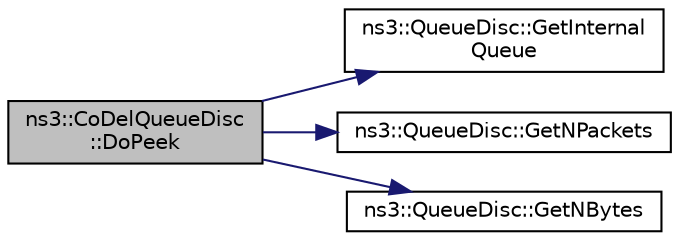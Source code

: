 digraph "ns3::CoDelQueueDisc::DoPeek"
{
  edge [fontname="Helvetica",fontsize="10",labelfontname="Helvetica",labelfontsize="10"];
  node [fontname="Helvetica",fontsize="10",shape=record];
  rankdir="LR";
  Node1 [label="ns3::CoDelQueueDisc\l::DoPeek",height=0.2,width=0.4,color="black", fillcolor="grey75", style="filled", fontcolor="black"];
  Node1 -> Node2 [color="midnightblue",fontsize="10",style="solid"];
  Node2 [label="ns3::QueueDisc::GetInternal\lQueue",height=0.2,width=0.4,color="black", fillcolor="white", style="filled",URL="$d0/d7b/classns3_1_1QueueDisc.html#adf09b498c07c5677c26ea4b8309def74",tooltip="Get the i-th internal queue. "];
  Node1 -> Node3 [color="midnightblue",fontsize="10",style="solid"];
  Node3 [label="ns3::QueueDisc::GetNPackets",height=0.2,width=0.4,color="black", fillcolor="white", style="filled",URL="$d0/d7b/classns3_1_1QueueDisc.html#a6ee992f32c1671512f0948fd6cc46a7e",tooltip="Get the number of packets stored by the queue disc. "];
  Node1 -> Node4 [color="midnightblue",fontsize="10",style="solid"];
  Node4 [label="ns3::QueueDisc::GetNBytes",height=0.2,width=0.4,color="black", fillcolor="white", style="filled",URL="$d0/d7b/classns3_1_1QueueDisc.html#ac87d3bbf7381d64808f6764bdfd812e5",tooltip="Get the amount of bytes stored by the queue disc. "];
}

